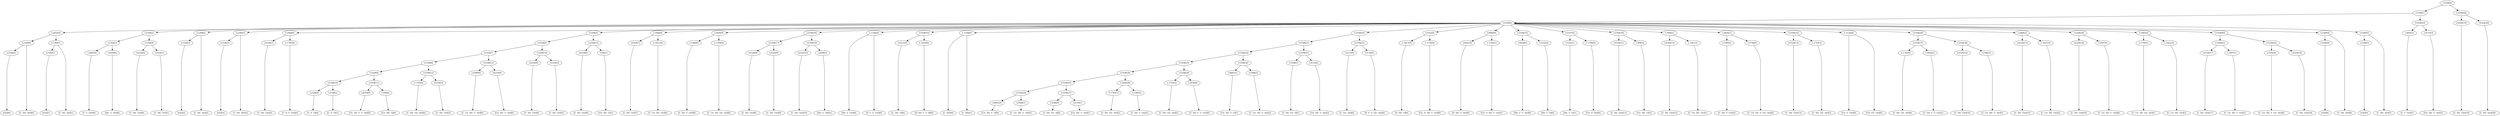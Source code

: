 digraph sample{
"L2106(0)"->"[Gis](0)"
"L2349(0)"->"[C  Dis  Ais](0)"
"L2349(0)"->"L2106(0)"
"L2106(1)"->"[Gis](1)"
"L2349(1)"->"[C  Dis  Ais](1)"
"L2349(1)"->"L2106(1)"
"L2455(0)"->"L2349(0)"
"L2455(0)"->"L2349(1)"
"L3605(0)"->"[C  F  Gis](0)"
"L4209(0)"->"[Dis  G  Ais](0)"
"L5358(3)"->"L3605(0)"
"L5358(3)"->"L4209(0)"
"L4324(0)"->"[C  Dis  Gis](0)"
"L4324(1)"->"[C  Dis  Gis](1)"
"L5358(4)"->"L4324(0)"
"L5358(4)"->"L4324(1)"
"L5358(2)"->"L5358(3)"
"L5358(2)"->"L5358(4)"
"L2106(2)"->"[Gis](2)"
"L2349(2)"->"[C  Dis  Ais](2)"
"L2349(2)"->"L2106(2)"
"L2106(3)"->"[Gis](3)"
"L2349(3)"->"[C  Dis  Ais](3)"
"L2349(3)"->"L2106(3)"
"L4324(2)"->"[C  Dis  Gis](2)"
"L-1785(0)"->"[C  D  F  Gis](0)"
"L1909(0)"->"L4324(2)"
"L1909(0)"->"L-1785(0)"
"L2198(0)"->"[C  E  G](0)"
"L2198(1)"->"[C  E  G](1)"
"L5358(10)"->"L2198(0)"
"L5358(10)"->"L2198(1)"
"L4054(0)"->"[Cis  Dis  F  G  Ais](0)"
"L599(0)"->"[Cis  Dis  G](0)"
"L5358(11)"->"L4054(0)"
"L5358(11)"->"L599(0)"
"L5358(9)"->"L5358(10)"
"L5358(9)"->"L5358(11)"
"L-1745(0)"->"[C  Dis  Gis  Ais](0)"
"L4324(3)"->"[C  Dis  Gis](3)"
"L5358(12)"->"L-1745(0)"
"L5358(12)"->"L4324(3)"
"L5358(8)"->"L5358(9)"
"L5358(8)"->"L5358(12)"
"L2586(0)"->"[C  Cis  Dis  G  Ais](0)"
"L4119(0)"->"[Cis  Dis  G  Ais](0)"
"L5358(13)"->"L2586(0)"
"L5358(13)"->"L4119(0)"
"L5358(7)"->"L5358(8)"
"L5358(7)"->"L5358(13)"
"L4324(4)"->"[C  Dis  Gis](4)"
"L4324(5)"->"[C  Dis  Gis](5)"
"L5358(14)"->"L4324(4)"
"L5358(14)"->"L4324(5)"
"L5358(6)"->"L5358(7)"
"L5358(6)"->"L5358(14)"
"L4324(6)"->"[C  Dis  Gis](6)"
"L599(1)"->"[Cis  Dis  G](1)"
"L5358(15)"->"L4324(6)"
"L5358(15)"->"L599(1)"
"L5358(5)"->"L5358(6)"
"L5358(5)"->"L5358(15)"
"L4324(7)"->"[C  Dis  Gis](7)"
"L-1821(0)"->"[C  Cis  Dis  Gis](0)"
"L1994(0)"->"L4324(7)"
"L1994(0)"->"L-1821(0)"
"L1580(0)"->"[C  Dis  F  Gis](0)"
"L-1794(0)"->"[C  Cis  Dis  Gis  Ais](0)"
"L3834(0)"->"L1580(0)"
"L3834(0)"->"L-1794(0)"
"L4324(8)"->"[C  Dis  Gis](8)"
"L4324(9)"->"[C  Dis  Gis](9)"
"L5358(17)"->"L4324(8)"
"L5358(17)"->"L4324(9)"
"L4324(10)"->"[C  Dis  Gis](10)"
"L4209(1)"->"[Dis  G  Ais](1)"
"L5358(18)"->"L4324(10)"
"L5358(18)"->"L4209(1)"
"L5358(16)"->"L5358(17)"
"L5358(16)"->"L5358(18)"
"L-1106(0)"->"[Dis  F  Gis](0)"
"L-1106(0)"->"[D  F  G  Gis](0)"
"L4521(0)"->"[C  Dis  G](0)"
"L-1816(0)"->"[D  Dis  F  G  B](0)"
"L5358(19)"->"L4521(0)"
"L5358(19)"->"L-1816(0)"
"L-1108(0)"->"[C  Dis](0)"
"L-1108(0)"->"[C  Dis](1)"
"L4841(0)"->"[Cis  Dis  F  G](0)"
"L2586(1)"->"[C  Cis  Dis  G  Ais](1)"
"L5358(26)"->"L4841(0)"
"L5358(26)"->"L2586(1)"
"L3186(0)"->"[C  Dis  Fis  A](0)"
"L4119(1)"->"[Cis  Dis  G  Ais](1)"
"L5358(27)"->"L3186(0)"
"L5358(27)"->"L4119(1)"
"L5358(25)"->"L5358(26)"
"L5358(25)"->"L5358(27)"
"L-1745(1)"->"[C  Dis  Gis  Ais](1)"
"L1580(1)"->"[C  Dis  F  Gis](1)"
"L5358(28)"->"L-1745(1)"
"L5358(28)"->"L1580(1)"
"L5358(24)"->"L5358(25)"
"L5358(24)"->"L5358(28)"
"L-1745(2)"->"[C  Dis  Gis  Ais](2)"
"L3656(0)"->"[C  Dis  F  G  Gis](0)"
"L5358(29)"->"L-1745(2)"
"L5358(29)"->"L3656(0)"
"L5358(23)"->"L5358(24)"
"L5358(23)"->"L5358(29)"
"L4841(1)"->"[Cis  Dis  F  G](1)"
"L2586(2)"->"[C  Cis  Dis  G  Ais](2)"
"L5358(30)"->"L4841(1)"
"L5358(30)"->"L2586(2)"
"L5358(22)"->"L5358(23)"
"L5358(22)"->"L5358(30)"
"L3186(1)"->"[C  Dis  Fis  A](1)"
"L4119(2)"->"[Cis  Dis  G  Ais](2)"
"L5358(31)"->"L3186(1)"
"L5358(31)"->"L4119(2)"
"L5358(21)"->"L5358(22)"
"L5358(21)"->"L5358(31)"
"L5112(0)"->"[C  Gis  Ais](0)"
"L5134(0)"->"[D  F  G  Gis  Ais](0)"
"L5358(32)"->"L5112(0)"
"L5358(32)"->"L5134(0)"
"L5358(20)"->"L5358(21)"
"L5358(20)"->"L5358(32)"
"L-1817(0)"->"[D  Dis  G](0)"
"L-1744(0)"->"[Cis  D  Dis  F  Gis](0)"
"L2162(0)"->"L-1817(0)"
"L2162(0)"->"L-1744(0)"
"L4041(0)"->"[D  Dis  G  Ais](0)"
"L-1744(1)"->"[Cis  D  Dis  F  Gis](1)"
"L4994(0)"->"L4041(0)"
"L4994(0)"->"L-1744(1)"
"L4628(0)"->"[Dis  F  G  Ais](0)"
"L5142(0)"->"[Dis  F  G](0)"
"L5358(33)"->"L4628(0)"
"L5358(33)"->"L5142(0)"
"L5142(1)"->"[Dis  F  G](1)"
"L-1784(0)"->"[Cis  D  Dis](0)"
"L5147(0)"->"L5142(1)"
"L5147(0)"->"L-1784(0)"
"L4324(11)"->"[C  Dis  Gis](11)"
"L599(2)"->"[Cis  Dis  G](2)"
"L5358(34)"->"L4324(11)"
"L5358(34)"->"L599(2)"
"L4324(12)"->"[C  Dis  Gis](12)"
"L-1821(1)"->"[C  Cis  Dis  Gis](1)"
"L1994(1)"->"L4324(12)"
"L1994(1)"->"L-1821(1)"
"L1580(2)"->"[C  Dis  F  Gis](2)"
"L3758(0)"->"[C  Cis  Dis  G  Gis  Ais](0)"
"L3834(1)"->"L1580(2)"
"L3834(1)"->"L3758(0)"
"L4324(13)"->"[C  Dis  Gis](13)"
"L-1745(3)"->"[C  Dis  Gis  Ais](3)"
"L5358(35)"->"L4324(13)"
"L5358(35)"->"L-1745(3)"
"L-1124(0)"->"[Cis  F  Gis](0)"
"L-1124(0)"->"[Cis  Fis  Gis](0)"
"L-1745(4)"->"[C  Dis  Gis  Ais](4)"
"L3656(1)"->"[C  Dis  F  G  Gis](1)"
"L5358(37)"->"L-1745(4)"
"L5358(37)"->"L3656(1)"
"L4324(14)"->"[C  Dis  Gis](14)"
"L2586(3)"->"[C  Cis  Dis  G  Ais](3)"
"L5358(38)"->"L4324(14)"
"L5358(38)"->"L2586(3)"
"L5358(36)"->"L5358(37)"
"L5358(36)"->"L5358(38)"
"L4324(15)"->"[C  Dis  Gis](15)"
"L-1821(2)"->"[C  Cis  Dis  Gis](2)"
"L1994(2)"->"L4324(15)"
"L1994(2)"->"L-1821(2)"
"L4324(16)"->"[C  Dis  Gis](16)"
"L2587(0)"->"[C  Cis  Dis  F  Gis](0)"
"L5358(39)"->"L4324(16)"
"L5358(39)"->"L2587(0)"
"L-1794(1)"->"[C  Cis  Dis  Gis  Ais](1)"
"L-1821(3)"->"[C  Cis  Dis  Gis](3)"
"L1993(0)"->"L-1794(1)"
"L1993(0)"->"L-1821(3)"
"L4324(17)"->"[C  Dis  Gis](17)"
"L2587(1)"->"[C  Cis  Dis  F  Gis](1)"
"L5358(41)"->"L4324(17)"
"L5358(41)"->"L2587(1)"
"L5102(0)"->"[C  Cis  Dis  F  Gis  Ais](0)"
"L4324(18)"->"[C  Dis  Gis](18)"
"L5358(42)"->"L5102(0)"
"L5358(42)"->"L4324(18)"
"L5358(40)"->"L5358(41)"
"L5358(40)"->"L5358(42)"
"L2106(4)"->"[Gis](4)"
"L2349(4)"->"[C  Dis  Ais](4)"
"L2349(4)"->"L2106(4)"
"L2106(5)"->"[Gis](5)"
"L2349(5)"->"[C  Dis  Ais](5)"
"L2349(5)"->"L2106(5)"
"L5258(0)"->"L2455(0)"
"L5258(0)"->"L5358(2)"
"L5258(0)"->"L2349(2)"
"L5258(0)"->"L2349(3)"
"L5258(0)"->"L1909(0)"
"L5258(0)"->"L5358(5)"
"L5258(0)"->"L1994(0)"
"L5258(0)"->"L3834(0)"
"L5258(0)"->"L5358(16)"
"L5258(0)"->"L-1106(0)"
"L5258(0)"->"L5358(19)"
"L5258(0)"->"L-1108(0)"
"L5258(0)"->"L5358(20)"
"L5258(0)"->"L2162(0)"
"L5258(0)"->"L4994(0)"
"L5258(0)"->"L5358(33)"
"L5258(0)"->"L5147(0)"
"L5258(0)"->"L5358(34)"
"L5258(0)"->"L1994(1)"
"L5258(0)"->"L3834(1)"
"L5258(0)"->"L5358(35)"
"L5258(0)"->"L-1124(0)"
"L5258(0)"->"L5358(36)"
"L5258(0)"->"L1994(2)"
"L5258(0)"->"L5358(39)"
"L5258(0)"->"L1993(0)"
"L5258(0)"->"L5358(40)"
"L5258(0)"->"L2349(4)"
"L5258(0)"->"L2349(5)"
"L3605(1)"->"[C  F  Gis](1)"
"L4119(3)"->"[Cis  Dis  G  Ais](3)"
"L5358(43)"->"L3605(1)"
"L5358(43)"->"L4119(3)"
"L5358(1)"->"L5258(0)"
"L5358(1)"->"L5358(43)"
"L4324(19)"->"[C  Dis  Gis](19)"
"L4324(20)"->"[C  Dis  Gis](20)"
"L5358(44)"->"L4324(19)"
"L5358(44)"->"L4324(20)"
"L5358(0)"->"L5358(1)"
"L5358(0)"->"L5358(44)"
{rank = min; "L5358(0)"}
{rank = same; "L5358(1)"; "L5358(44)";}
{rank = same; "L5258(0)"; "L5358(43)"; "L4324(19)"; "L4324(20)";}
{rank = same; "L2455(0)"; "L5358(2)"; "L2349(2)"; "L2349(3)"; "L1909(0)"; "L5358(5)"; "L1994(0)"; "L3834(0)"; "L5358(16)"; "L-1106(0)"; "L5358(19)"; "L-1108(0)"; "L5358(20)"; "L2162(0)"; "L4994(0)"; "L5358(33)"; "L5147(0)"; "L5358(34)"; "L1994(1)"; "L3834(1)"; "L5358(35)"; "L-1124(0)"; "L5358(36)"; "L1994(2)"; "L5358(39)"; "L1993(0)"; "L5358(40)"; "L2349(4)"; "L2349(5)"; "L3605(1)"; "L4119(3)";}
{rank = same; "L2349(0)"; "L2349(1)"; "L5358(3)"; "L5358(4)"; "L2106(2)"; "L2106(3)"; "L4324(2)"; "L-1785(0)"; "L5358(6)"; "L5358(15)"; "L4324(7)"; "L-1821(0)"; "L1580(0)"; "L-1794(0)"; "L5358(17)"; "L5358(18)"; "L4521(0)"; "L-1816(0)"; "L5358(21)"; "L5358(32)"; "L-1817(0)"; "L-1744(0)"; "L4041(0)"; "L-1744(1)"; "L4628(0)"; "L5142(0)"; "L5142(1)"; "L-1784(0)"; "L4324(11)"; "L599(2)"; "L4324(12)"; "L-1821(1)"; "L1580(2)"; "L3758(0)"; "L4324(13)"; "L-1745(3)"; "L5358(37)"; "L5358(38)"; "L4324(15)"; "L-1821(2)"; "L4324(16)"; "L2587(0)"; "L-1794(1)"; "L-1821(3)"; "L5358(41)"; "L5358(42)"; "L2106(4)"; "L2106(5)";}
{rank = same; "L2106(0)"; "L2106(1)"; "L3605(0)"; "L4209(0)"; "L4324(0)"; "L4324(1)"; "L5358(7)"; "L5358(14)"; "L4324(6)"; "L599(1)"; "L4324(8)"; "L4324(9)"; "L4324(10)"; "L4209(1)"; "L5358(22)"; "L5358(31)"; "L5112(0)"; "L5134(0)"; "L-1745(4)"; "L3656(1)"; "L4324(14)"; "L2586(3)"; "L4324(17)"; "L2587(1)"; "L5102(0)"; "L4324(18)";}
{rank = same; "L5358(8)"; "L5358(13)"; "L4324(4)"; "L4324(5)"; "L5358(23)"; "L5358(30)"; "L3186(1)"; "L4119(2)";}
{rank = same; "L5358(9)"; "L5358(12)"; "L2586(0)"; "L4119(0)"; "L5358(24)"; "L5358(29)"; "L4841(1)"; "L2586(2)";}
{rank = same; "L5358(10)"; "L5358(11)"; "L-1745(0)"; "L4324(3)"; "L5358(25)"; "L5358(28)"; "L-1745(2)"; "L3656(0)";}
{rank = same; "L2198(0)"; "L2198(1)"; "L4054(0)"; "L599(0)"; "L5358(26)"; "L5358(27)"; "L-1745(1)"; "L1580(1)";}
{rank = same; "L4841(0)"; "L2586(1)"; "L3186(0)"; "L4119(1)";}
{rank = max; "[C  Cis  Dis  F  Gis  Ais](0)"; "[C  Cis  Dis  F  Gis](0)"; "[C  Cis  Dis  F  Gis](1)"; "[C  Cis  Dis  G  Ais](0)"; "[C  Cis  Dis  G  Ais](1)"; "[C  Cis  Dis  G  Ais](2)"; "[C  Cis  Dis  G  Ais](3)"; "[C  Cis  Dis  G  Gis  Ais](0)"; "[C  Cis  Dis  Gis  Ais](0)"; "[C  Cis  Dis  Gis  Ais](1)"; "[C  Cis  Dis  Gis](0)"; "[C  Cis  Dis  Gis](1)"; "[C  Cis  Dis  Gis](2)"; "[C  Cis  Dis  Gis](3)"; "[C  D  F  Gis](0)"; "[C  Dis  Ais](0)"; "[C  Dis  Ais](1)"; "[C  Dis  Ais](2)"; "[C  Dis  Ais](3)"; "[C  Dis  Ais](4)"; "[C  Dis  Ais](5)"; "[C  Dis  F  G  Gis](0)"; "[C  Dis  F  G  Gis](1)"; "[C  Dis  F  Gis](0)"; "[C  Dis  F  Gis](1)"; "[C  Dis  F  Gis](2)"; "[C  Dis  Fis  A](0)"; "[C  Dis  Fis  A](1)"; "[C  Dis  G](0)"; "[C  Dis  Gis  Ais](0)"; "[C  Dis  Gis  Ais](1)"; "[C  Dis  Gis  Ais](2)"; "[C  Dis  Gis  Ais](3)"; "[C  Dis  Gis  Ais](4)"; "[C  Dis  Gis](0)"; "[C  Dis  Gis](1)"; "[C  Dis  Gis](10)"; "[C  Dis  Gis](11)"; "[C  Dis  Gis](12)"; "[C  Dis  Gis](13)"; "[C  Dis  Gis](14)"; "[C  Dis  Gis](15)"; "[C  Dis  Gis](16)"; "[C  Dis  Gis](17)"; "[C  Dis  Gis](18)"; "[C  Dis  Gis](19)"; "[C  Dis  Gis](2)"; "[C  Dis  Gis](20)"; "[C  Dis  Gis](3)"; "[C  Dis  Gis](4)"; "[C  Dis  Gis](5)"; "[C  Dis  Gis](6)"; "[C  Dis  Gis](7)"; "[C  Dis  Gis](8)"; "[C  Dis  Gis](9)"; "[C  Dis](0)"; "[C  Dis](1)"; "[C  E  G](0)"; "[C  E  G](1)"; "[C  F  Gis](0)"; "[C  F  Gis](1)"; "[C  Gis  Ais](0)"; "[Cis  D  Dis  F  Gis](0)"; "[Cis  D  Dis  F  Gis](1)"; "[Cis  D  Dis](0)"; "[Cis  Dis  F  G  Ais](0)"; "[Cis  Dis  F  G](0)"; "[Cis  Dis  F  G](1)"; "[Cis  Dis  G  Ais](0)"; "[Cis  Dis  G  Ais](1)"; "[Cis  Dis  G  Ais](2)"; "[Cis  Dis  G  Ais](3)"; "[Cis  Dis  G](0)"; "[Cis  Dis  G](1)"; "[Cis  Dis  G](2)"; "[Cis  F  Gis](0)"; "[Cis  Fis  Gis](0)"; "[D  Dis  F  G  B](0)"; "[D  Dis  G  Ais](0)"; "[D  Dis  G](0)"; "[D  F  G  Gis  Ais](0)"; "[D  F  G  Gis](0)"; "[Dis  F  G  Ais](0)"; "[Dis  F  G](0)"; "[Dis  F  G](1)"; "[Dis  F  Gis](0)"; "[Dis  G  Ais](0)"; "[Dis  G  Ais](1)"; "[Gis](0)"; "[Gis](1)"; "[Gis](2)"; "[Gis](3)"; "[Gis](4)"; "[Gis](5)";}
}